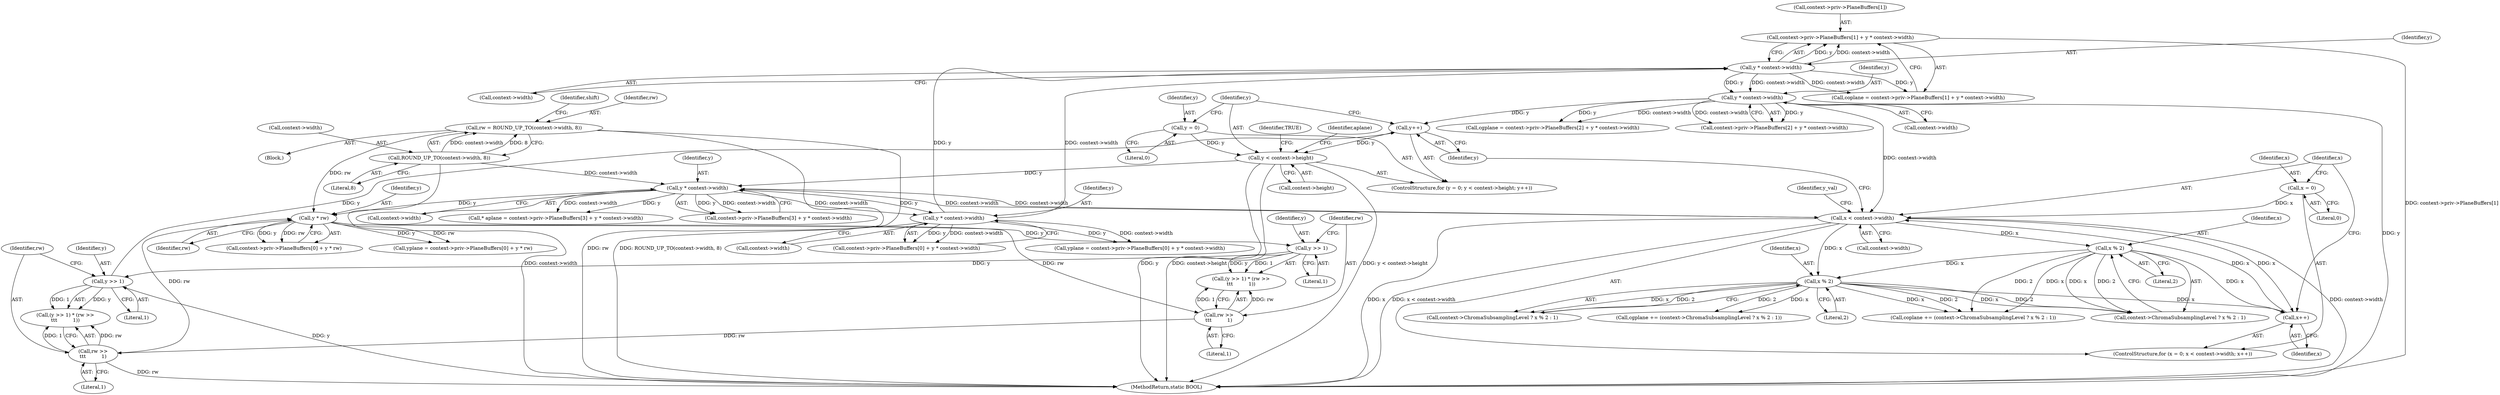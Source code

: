 digraph "0_FreeRDP_d1112c279bd1a327e8e4d0b5f371458bf2579659@pointer" {
"1000251" [label="(Call,context->priv->PlaneBuffers[1] + y * context->width)"];
"1000259" [label="(Call,y * context->width)"];
"1000244" [label="(Call,y * context->width)"];
"1000175" [label="(Call,y * context->width)"];
"1000153" [label="(Call,y < context->height)"];
"1000158" [label="(Call,y++)"];
"1000226" [label="(Call,y >> 1)"];
"1000209" [label="(Call,y >> 1)"];
"1000195" [label="(Call,y * rw)"];
"1000125" [label="(Call,rw = ROUND_UP_TO(context->width, 8))"];
"1000127" [label="(Call,ROUND_UP_TO(context->width, 8))"];
"1000229" [label="(Call,rw >>\n\t\t\t          1)"];
"1000212" [label="(Call,rw >>\n\t\t\t          1)"];
"1000274" [label="(Call,y * context->width)"];
"1000150" [label="(Call,y = 0)"];
"1000283" [label="(Call,x < context->width)"];
"1000288" [label="(Call,x++)"];
"1000393" [label="(Call,x % 2)"];
"1000403" [label="(Call,x % 2)"];
"1000280" [label="(Call,x = 0)"];
"1000404" [label="(Identifier,x)"];
"1000246" [label="(Call,context->width)"];
"1000244" [label="(Call,y * context->width)"];
"1000175" [label="(Call,y * context->width)"];
"1000249" [label="(Call,coplane = context->priv->PlaneBuffers[1] + y * context->width)"];
"1000259" [label="(Call,y * context->width)"];
"1000195" [label="(Call,y * rw)"];
"1000154" [label="(Identifier,y)"];
"1000226" [label="(Call,y >> 1)"];
"1000228" [label="(Literal,1)"];
"1000281" [label="(Identifier,x)"];
"1000283" [label="(Call,x < context->width)"];
"1000282" [label="(Literal,0)"];
"1000153" [label="(Call,y < context->height)"];
"1000110" [label="(Block,)"];
"1000387" [label="(Call,coplane += (context->ChromaSubsamplingLevel ? x % 2 : 1))"];
"1000227" [label="(Identifier,y)"];
"1000155" [label="(Call,context->height)"];
"1000405" [label="(Literal,2)"];
"1000251" [label="(Call,context->priv->PlaneBuffers[1] + y * context->width)"];
"1000261" [label="(Call,context->width)"];
"1000176" [label="(Identifier,y)"];
"1000266" [label="(Call,context->priv->PlaneBuffers[2] + y * context->width)"];
"1000284" [label="(Identifier,x)"];
"1000177" [label="(Call,context->width)"];
"1000395" [label="(Literal,2)"];
"1000150" [label="(Call,y = 0)"];
"1000151" [label="(Identifier,y)"];
"1000411" [label="(MethodReturn,static BOOL)"];
"1000397" [label="(Call,cgplane += (context->ChromaSubsamplingLevel ? x % 2 : 1))"];
"1000209" [label="(Call,y >> 1)"];
"1000275" [label="(Identifier,y)"];
"1000165" [label="(Call,* aplane = context->priv->PlaneBuffers[3] + y * context->width)"];
"1000185" [label="(Call,yplane = context->priv->PlaneBuffers[0] + y * rw)"];
"1000131" [label="(Literal,8)"];
"1000260" [label="(Identifier,y)"];
"1000229" [label="(Call,rw >>\n\t\t\t          1)"];
"1000252" [label="(Call,context->priv->PlaneBuffers[1])"];
"1000133" [label="(Identifier,shift)"];
"1000274" [label="(Call,y * context->width)"];
"1000230" [label="(Identifier,rw)"];
"1000280" [label="(Call,x = 0)"];
"1000211" [label="(Literal,1)"];
"1000197" [label="(Identifier,rw)"];
"1000149" [label="(ControlStructure,for (y = 0; y < context->height; y++))"];
"1000394" [label="(Identifier,x)"];
"1000276" [label="(Call,context->width)"];
"1000187" [label="(Call,context->priv->PlaneBuffers[0] + y * rw)"];
"1000128" [label="(Call,context->width)"];
"1000152" [label="(Literal,0)"];
"1000126" [label="(Identifier,rw)"];
"1000196" [label="(Identifier,y)"];
"1000225" [label="(Call,(y >> 1) * (rw >>\n\t\t\t          1))"];
"1000125" [label="(Call,rw = ROUND_UP_TO(context->width, 8))"];
"1000158" [label="(Call,y++)"];
"1000231" [label="(Literal,1)"];
"1000212" [label="(Call,rw >>\n\t\t\t          1)"];
"1000214" [label="(Literal,1)"];
"1000167" [label="(Call,context->priv->PlaneBuffers[3] + y * context->width)"];
"1000236" [label="(Call,context->priv->PlaneBuffers[0] + y * context->width)"];
"1000127" [label="(Call,ROUND_UP_TO(context->width, 8))"];
"1000234" [label="(Call,yplane = context->priv->PlaneBuffers[0] + y * context->width)"];
"1000285" [label="(Call,context->width)"];
"1000393" [label="(Call,x % 2)"];
"1000399" [label="(Call,context->ChromaSubsamplingLevel ? x % 2 : 1)"];
"1000288" [label="(Call,x++)"];
"1000289" [label="(Identifier,x)"];
"1000403" [label="(Call,x % 2)"];
"1000410" [label="(Identifier,TRUE)"];
"1000264" [label="(Call,cgplane = context->priv->PlaneBuffers[2] + y * context->width)"];
"1000166" [label="(Identifier,aplane)"];
"1000159" [label="(Identifier,y)"];
"1000245" [label="(Identifier,y)"];
"1000279" [label="(ControlStructure,for (x = 0; x < context->width; x++))"];
"1000389" [label="(Call,context->ChromaSubsamplingLevel ? x % 2 : 1)"];
"1000208" [label="(Call,(y >> 1) * (rw >>\n\t\t\t          1))"];
"1000213" [label="(Identifier,rw)"];
"1000210" [label="(Identifier,y)"];
"1000293" [label="(Identifier,y_val)"];
"1000251" -> "1000249"  [label="AST: "];
"1000251" -> "1000259"  [label="CFG: "];
"1000252" -> "1000251"  [label="AST: "];
"1000259" -> "1000251"  [label="AST: "];
"1000249" -> "1000251"  [label="CFG: "];
"1000251" -> "1000411"  [label="DDG: context->priv->PlaneBuffers[1]"];
"1000259" -> "1000251"  [label="DDG: y"];
"1000259" -> "1000251"  [label="DDG: context->width"];
"1000259" -> "1000261"  [label="CFG: "];
"1000260" -> "1000259"  [label="AST: "];
"1000261" -> "1000259"  [label="AST: "];
"1000259" -> "1000249"  [label="DDG: y"];
"1000259" -> "1000249"  [label="DDG: context->width"];
"1000244" -> "1000259"  [label="DDG: y"];
"1000244" -> "1000259"  [label="DDG: context->width"];
"1000259" -> "1000274"  [label="DDG: y"];
"1000259" -> "1000274"  [label="DDG: context->width"];
"1000244" -> "1000236"  [label="AST: "];
"1000244" -> "1000246"  [label="CFG: "];
"1000245" -> "1000244"  [label="AST: "];
"1000246" -> "1000244"  [label="AST: "];
"1000236" -> "1000244"  [label="CFG: "];
"1000244" -> "1000234"  [label="DDG: y"];
"1000244" -> "1000234"  [label="DDG: context->width"];
"1000244" -> "1000236"  [label="DDG: y"];
"1000244" -> "1000236"  [label="DDG: context->width"];
"1000175" -> "1000244"  [label="DDG: y"];
"1000175" -> "1000244"  [label="DDG: context->width"];
"1000175" -> "1000167"  [label="AST: "];
"1000175" -> "1000177"  [label="CFG: "];
"1000176" -> "1000175"  [label="AST: "];
"1000177" -> "1000175"  [label="AST: "];
"1000167" -> "1000175"  [label="CFG: "];
"1000175" -> "1000165"  [label="DDG: y"];
"1000175" -> "1000165"  [label="DDG: context->width"];
"1000175" -> "1000167"  [label="DDG: y"];
"1000175" -> "1000167"  [label="DDG: context->width"];
"1000153" -> "1000175"  [label="DDG: y"];
"1000283" -> "1000175"  [label="DDG: context->width"];
"1000127" -> "1000175"  [label="DDG: context->width"];
"1000175" -> "1000195"  [label="DDG: y"];
"1000175" -> "1000283"  [label="DDG: context->width"];
"1000153" -> "1000149"  [label="AST: "];
"1000153" -> "1000155"  [label="CFG: "];
"1000154" -> "1000153"  [label="AST: "];
"1000155" -> "1000153"  [label="AST: "];
"1000166" -> "1000153"  [label="CFG: "];
"1000410" -> "1000153"  [label="CFG: "];
"1000153" -> "1000411"  [label="DDG: y"];
"1000153" -> "1000411"  [label="DDG: context->height"];
"1000153" -> "1000411"  [label="DDG: y < context->height"];
"1000158" -> "1000153"  [label="DDG: y"];
"1000150" -> "1000153"  [label="DDG: y"];
"1000158" -> "1000149"  [label="AST: "];
"1000158" -> "1000159"  [label="CFG: "];
"1000159" -> "1000158"  [label="AST: "];
"1000154" -> "1000158"  [label="CFG: "];
"1000226" -> "1000158"  [label="DDG: y"];
"1000274" -> "1000158"  [label="DDG: y"];
"1000226" -> "1000225"  [label="AST: "];
"1000226" -> "1000228"  [label="CFG: "];
"1000227" -> "1000226"  [label="AST: "];
"1000228" -> "1000226"  [label="AST: "];
"1000230" -> "1000226"  [label="CFG: "];
"1000226" -> "1000411"  [label="DDG: y"];
"1000226" -> "1000225"  [label="DDG: y"];
"1000226" -> "1000225"  [label="DDG: 1"];
"1000209" -> "1000226"  [label="DDG: y"];
"1000209" -> "1000208"  [label="AST: "];
"1000209" -> "1000211"  [label="CFG: "];
"1000210" -> "1000209"  [label="AST: "];
"1000211" -> "1000209"  [label="AST: "];
"1000213" -> "1000209"  [label="CFG: "];
"1000209" -> "1000208"  [label="DDG: y"];
"1000209" -> "1000208"  [label="DDG: 1"];
"1000195" -> "1000209"  [label="DDG: y"];
"1000195" -> "1000187"  [label="AST: "];
"1000195" -> "1000197"  [label="CFG: "];
"1000196" -> "1000195"  [label="AST: "];
"1000197" -> "1000195"  [label="AST: "];
"1000187" -> "1000195"  [label="CFG: "];
"1000195" -> "1000185"  [label="DDG: y"];
"1000195" -> "1000185"  [label="DDG: rw"];
"1000195" -> "1000187"  [label="DDG: y"];
"1000195" -> "1000187"  [label="DDG: rw"];
"1000125" -> "1000195"  [label="DDG: rw"];
"1000229" -> "1000195"  [label="DDG: rw"];
"1000195" -> "1000212"  [label="DDG: rw"];
"1000125" -> "1000110"  [label="AST: "];
"1000125" -> "1000127"  [label="CFG: "];
"1000126" -> "1000125"  [label="AST: "];
"1000127" -> "1000125"  [label="AST: "];
"1000133" -> "1000125"  [label="CFG: "];
"1000125" -> "1000411"  [label="DDG: rw"];
"1000125" -> "1000411"  [label="DDG: ROUND_UP_TO(context->width, 8)"];
"1000127" -> "1000125"  [label="DDG: context->width"];
"1000127" -> "1000125"  [label="DDG: 8"];
"1000127" -> "1000131"  [label="CFG: "];
"1000128" -> "1000127"  [label="AST: "];
"1000131" -> "1000127"  [label="AST: "];
"1000127" -> "1000411"  [label="DDG: context->width"];
"1000229" -> "1000225"  [label="AST: "];
"1000229" -> "1000231"  [label="CFG: "];
"1000230" -> "1000229"  [label="AST: "];
"1000231" -> "1000229"  [label="AST: "];
"1000225" -> "1000229"  [label="CFG: "];
"1000229" -> "1000411"  [label="DDG: rw"];
"1000229" -> "1000225"  [label="DDG: rw"];
"1000229" -> "1000225"  [label="DDG: 1"];
"1000212" -> "1000229"  [label="DDG: rw"];
"1000212" -> "1000208"  [label="AST: "];
"1000212" -> "1000214"  [label="CFG: "];
"1000213" -> "1000212"  [label="AST: "];
"1000214" -> "1000212"  [label="AST: "];
"1000208" -> "1000212"  [label="CFG: "];
"1000212" -> "1000208"  [label="DDG: rw"];
"1000212" -> "1000208"  [label="DDG: 1"];
"1000274" -> "1000266"  [label="AST: "];
"1000274" -> "1000276"  [label="CFG: "];
"1000275" -> "1000274"  [label="AST: "];
"1000276" -> "1000274"  [label="AST: "];
"1000266" -> "1000274"  [label="CFG: "];
"1000274" -> "1000411"  [label="DDG: y"];
"1000274" -> "1000264"  [label="DDG: y"];
"1000274" -> "1000264"  [label="DDG: context->width"];
"1000274" -> "1000266"  [label="DDG: y"];
"1000274" -> "1000266"  [label="DDG: context->width"];
"1000274" -> "1000283"  [label="DDG: context->width"];
"1000150" -> "1000149"  [label="AST: "];
"1000150" -> "1000152"  [label="CFG: "];
"1000151" -> "1000150"  [label="AST: "];
"1000152" -> "1000150"  [label="AST: "];
"1000154" -> "1000150"  [label="CFG: "];
"1000283" -> "1000279"  [label="AST: "];
"1000283" -> "1000285"  [label="CFG: "];
"1000284" -> "1000283"  [label="AST: "];
"1000285" -> "1000283"  [label="AST: "];
"1000293" -> "1000283"  [label="CFG: "];
"1000159" -> "1000283"  [label="CFG: "];
"1000283" -> "1000411"  [label="DDG: context->width"];
"1000283" -> "1000411"  [label="DDG: x"];
"1000283" -> "1000411"  [label="DDG: x < context->width"];
"1000288" -> "1000283"  [label="DDG: x"];
"1000280" -> "1000283"  [label="DDG: x"];
"1000283" -> "1000288"  [label="DDG: x"];
"1000283" -> "1000393"  [label="DDG: x"];
"1000283" -> "1000403"  [label="DDG: x"];
"1000288" -> "1000279"  [label="AST: "];
"1000288" -> "1000289"  [label="CFG: "];
"1000289" -> "1000288"  [label="AST: "];
"1000284" -> "1000288"  [label="CFG: "];
"1000393" -> "1000288"  [label="DDG: x"];
"1000403" -> "1000288"  [label="DDG: x"];
"1000393" -> "1000389"  [label="AST: "];
"1000393" -> "1000395"  [label="CFG: "];
"1000394" -> "1000393"  [label="AST: "];
"1000395" -> "1000393"  [label="AST: "];
"1000389" -> "1000393"  [label="CFG: "];
"1000393" -> "1000387"  [label="DDG: x"];
"1000393" -> "1000387"  [label="DDG: 2"];
"1000393" -> "1000389"  [label="DDG: x"];
"1000393" -> "1000389"  [label="DDG: 2"];
"1000393" -> "1000403"  [label="DDG: x"];
"1000403" -> "1000399"  [label="AST: "];
"1000403" -> "1000405"  [label="CFG: "];
"1000404" -> "1000403"  [label="AST: "];
"1000405" -> "1000403"  [label="AST: "];
"1000399" -> "1000403"  [label="CFG: "];
"1000403" -> "1000387"  [label="DDG: x"];
"1000403" -> "1000387"  [label="DDG: 2"];
"1000403" -> "1000389"  [label="DDG: x"];
"1000403" -> "1000389"  [label="DDG: 2"];
"1000403" -> "1000397"  [label="DDG: x"];
"1000403" -> "1000397"  [label="DDG: 2"];
"1000403" -> "1000399"  [label="DDG: x"];
"1000403" -> "1000399"  [label="DDG: 2"];
"1000280" -> "1000279"  [label="AST: "];
"1000280" -> "1000282"  [label="CFG: "];
"1000281" -> "1000280"  [label="AST: "];
"1000282" -> "1000280"  [label="AST: "];
"1000284" -> "1000280"  [label="CFG: "];
}
